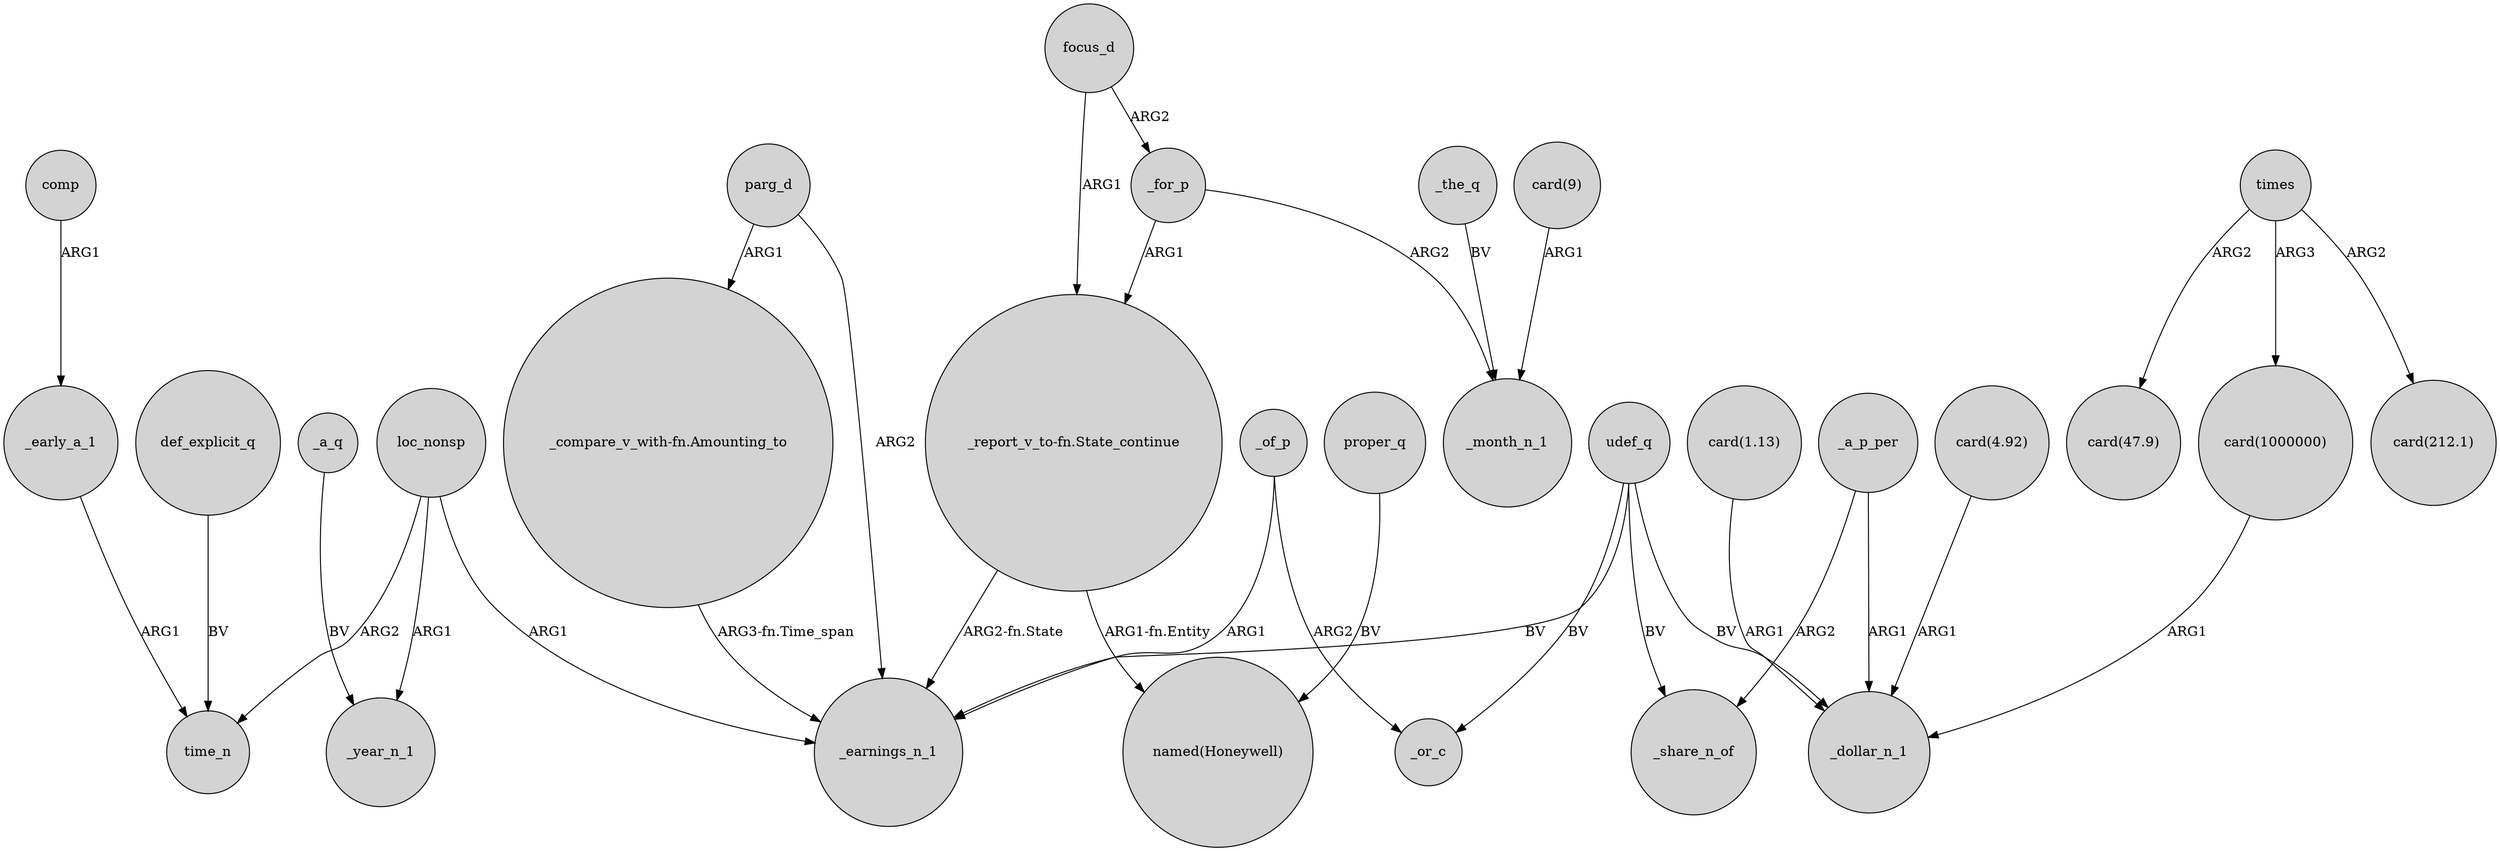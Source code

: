 digraph {
	node [shape=circle style=filled]
	_early_a_1 -> time_n [label=ARG1]
	"_report_v_to-fn.State_continue" -> _earnings_n_1 [label="ARG2-fn.State"]
	"_compare_v_with-fn.Amounting_to" -> _earnings_n_1 [label="ARG3-fn.Time_span"]
	"card(4.92)" -> _dollar_n_1 [label=ARG1]
	_the_q -> _month_n_1 [label=BV]
	loc_nonsp -> _year_n_1 [label=ARG1]
	times -> "card(1000000)" [label=ARG3]
	comp -> _early_a_1 [label=ARG1]
	_a_q -> _year_n_1 [label=BV]
	times -> "card(212.1)" [label=ARG2]
	_for_p -> "_report_v_to-fn.State_continue" [label=ARG1]
	proper_q -> "named(Honeywell)" [label=BV]
	udef_q -> _or_c [label=BV]
	_a_p_per -> _share_n_of [label=ARG2]
	udef_q -> _earnings_n_1 [label=BV]
	times -> "card(47.9)" [label=ARG2]
	_of_p -> _earnings_n_1 [label=ARG1]
	udef_q -> _share_n_of [label=BV]
	loc_nonsp -> _earnings_n_1 [label=ARG1]
	udef_q -> _dollar_n_1 [label=BV]
	"card(1000000)" -> _dollar_n_1 [label=ARG1]
	focus_d -> "_report_v_to-fn.State_continue" [label=ARG1]
	_a_p_per -> _dollar_n_1 [label=ARG1]
	def_explicit_q -> time_n [label=BV]
	_of_p -> _or_c [label=ARG2]
	loc_nonsp -> time_n [label=ARG2]
	"card(9)" -> _month_n_1 [label=ARG1]
	focus_d -> _for_p [label=ARG2]
	parg_d -> "_compare_v_with-fn.Amounting_to" [label=ARG1]
	"_report_v_to-fn.State_continue" -> "named(Honeywell)" [label="ARG1-fn.Entity"]
	_for_p -> _month_n_1 [label=ARG2]
	"card(1.13)" -> _dollar_n_1 [label=ARG1]
	parg_d -> _earnings_n_1 [label=ARG2]
}
